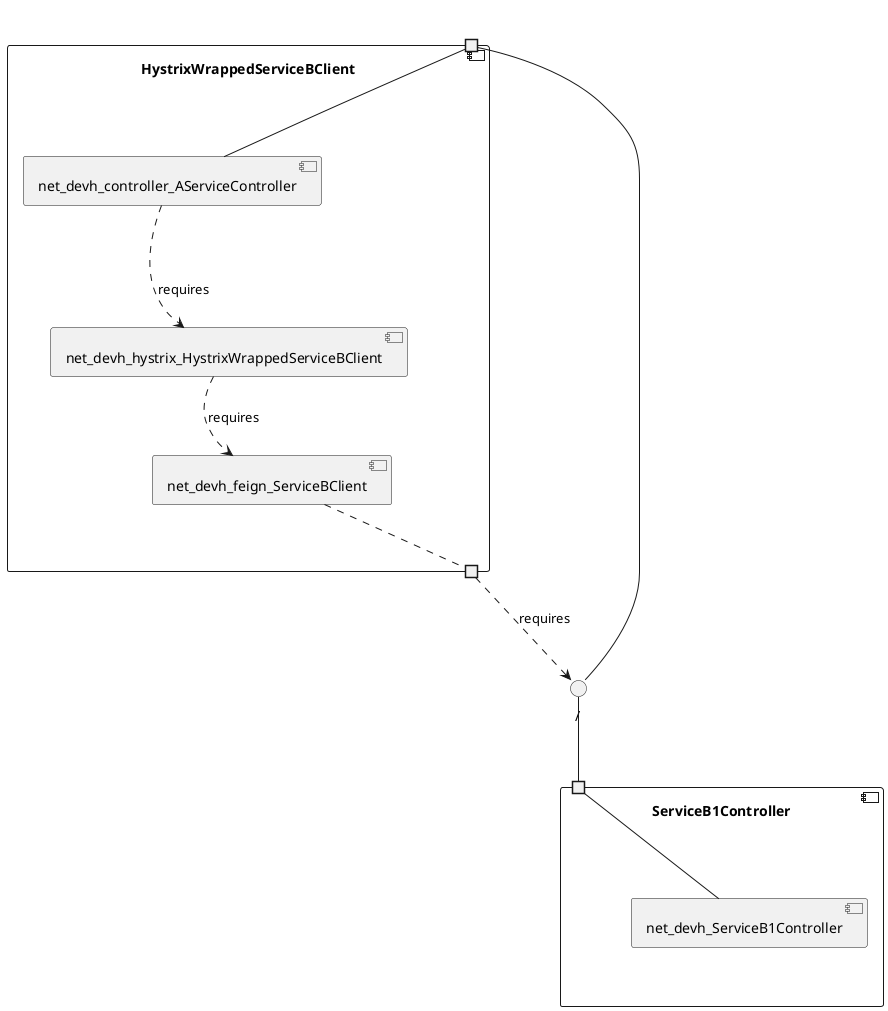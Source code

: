 @startuml
skinparam fixCircleLabelOverlapping true
component "HystrixWrappedServiceBClient\n\n\n\n\n\n" {
[net_devh_controller_AServiceController]
[net_devh_hystrix_HystrixWrappedServiceBClient]
[net_devh_feign_ServiceBClient]
portin " " as HystrixWrappedServiceBClient.requires._
portout " " as HystrixWrappedServiceBClient.provides._
[net_devh_hystrix_HystrixWrappedServiceBClient]..>[net_devh_feign_ServiceBClient] : requires
[net_devh_controller_AServiceController]..>[net_devh_hystrix_HystrixWrappedServiceBClient] : requires
"HystrixWrappedServiceBClient.requires._"--[net_devh_controller_AServiceController]
[net_devh_feign_ServiceBClient].."HystrixWrappedServiceBClient.provides._"
}
interface "/" as interface._
interface._--"HystrixWrappedServiceBClient.requires._"
interface "/" as interface._
"HystrixWrappedServiceBClient.provides._"..>interface._ : requires
component "ServiceB1Controller\n\n\n\n\n\n" {
[net_devh_ServiceB1Controller]
portin " " as ServiceB1Controller.requires._
"ServiceB1Controller.requires._"--[net_devh_ServiceB1Controller]
}
interface "/" as interface._
interface._--"ServiceB1Controller.requires._"

@enduml
